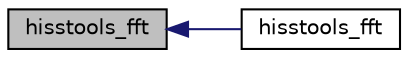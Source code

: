 digraph "hisstools_fft"
{
  edge [fontname="Helvetica",fontsize="10",labelfontname="Helvetica",labelfontsize="10"];
  node [fontname="Helvetica",fontsize="10",shape=record];
  rankdir="LR";
  Node9 [label="hisstools_fft",height=0.2,width=0.4,color="black", fillcolor="grey75", style="filled", fontcolor="black"];
  Node9 -> Node10 [dir="back",color="midnightblue",fontsize="10",style="solid",fontname="Helvetica"];
  Node10 [label="hisstools_fft",height=0.2,width=0.4,color="black", fillcolor="white", style="filled",URL="$_h_i_s_s_tools___f_f_t_8h.html#a30dff54e3a602cee3d79a7c6fad28be5"];
}
